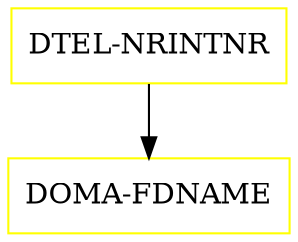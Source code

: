 digraph G {
  "DTEL-NRINTNR" [shape=box,color=yellow];
  "DOMA-FDNAME" [shape=box,color=yellow,URL="./DOMA_FDNAME.html"];
  "DTEL-NRINTNR" -> "DOMA-FDNAME";
}
